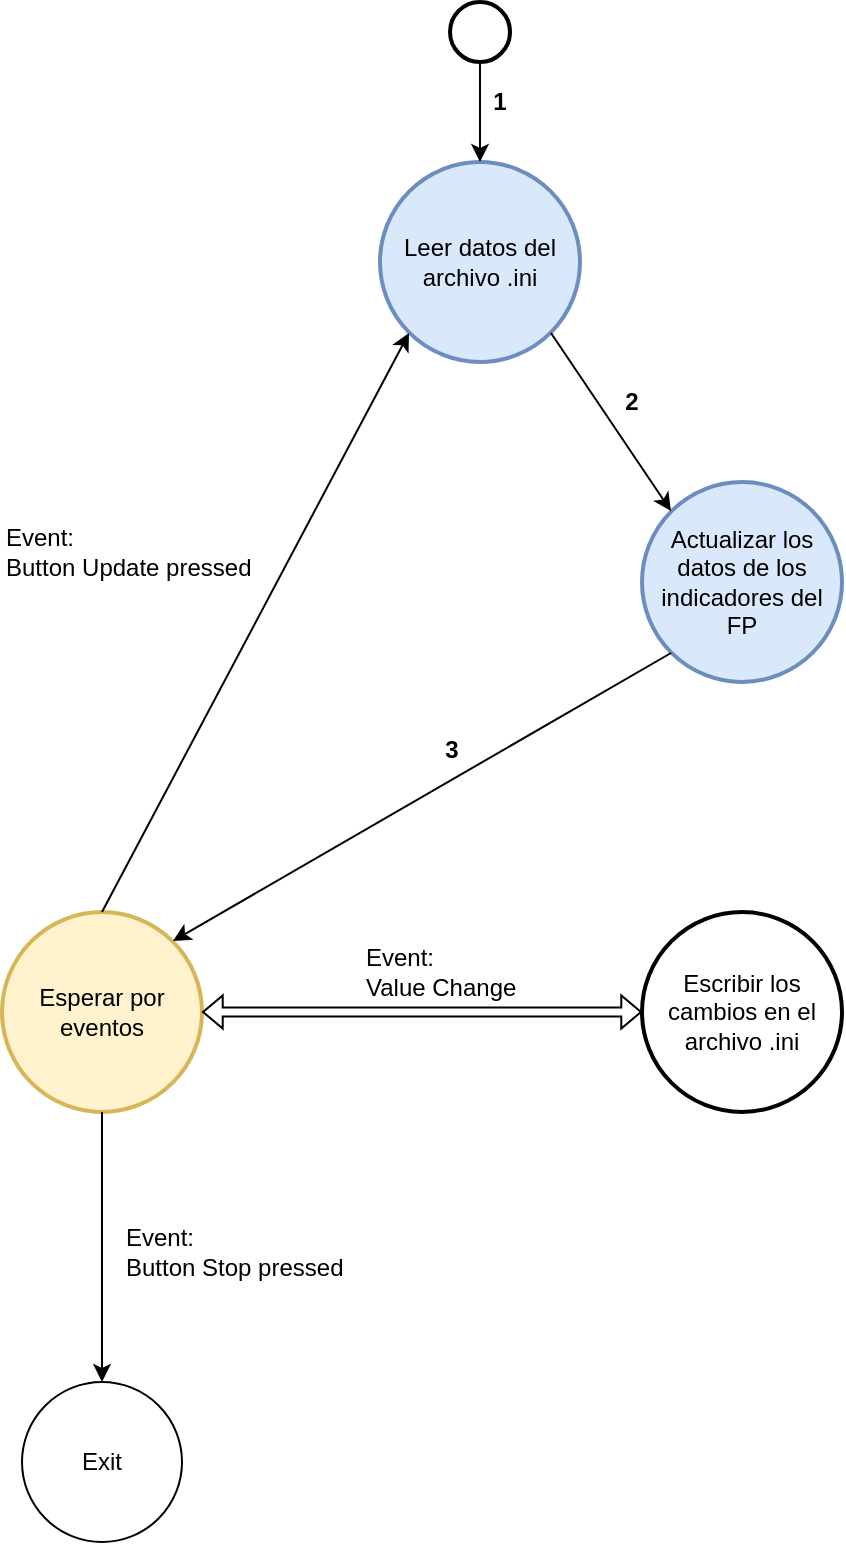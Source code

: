 <mxfile version="26.0.16" pages="2">
  <diagram name="Página-1" id="8r-pDUcVM3TsJKpUwzql">
    <mxGraphModel dx="864" dy="516" grid="1" gridSize="10" guides="1" tooltips="1" connect="1" arrows="1" fold="1" page="1" pageScale="1" pageWidth="827" pageHeight="1169" math="0" shadow="0">
      <root>
        <mxCell id="0" />
        <mxCell id="1" parent="0" />
        <mxCell id="ny0a3g-8OUY2oF_XG4yL-1" value="" style="strokeWidth=2;html=1;shape=mxgraph.flowchart.start_2;whiteSpace=wrap;" parent="1" vertex="1">
          <mxGeometry x="384" y="30" width="30" height="30" as="geometry" />
        </mxCell>
        <mxCell id="ny0a3g-8OUY2oF_XG4yL-2" value="Leer datos del archivo .ini" style="strokeWidth=2;html=1;shape=mxgraph.flowchart.start_2;whiteSpace=wrap;fillColor=#dae8fc;strokeColor=#6c8ebf;" parent="1" vertex="1">
          <mxGeometry x="349" y="110" width="100" height="100" as="geometry" />
        </mxCell>
        <mxCell id="ny0a3g-8OUY2oF_XG4yL-3" value="Actualizar los datos de los indicadores del FP" style="strokeWidth=2;html=1;shape=mxgraph.flowchart.start_2;whiteSpace=wrap;fillColor=#dae8fc;strokeColor=#6c8ebf;" parent="1" vertex="1">
          <mxGeometry x="480" y="270" width="100" height="100" as="geometry" />
        </mxCell>
        <mxCell id="ny0a3g-8OUY2oF_XG4yL-4" value="Esperar por eventos" style="strokeWidth=2;html=1;shape=mxgraph.flowchart.start_2;whiteSpace=wrap;fillColor=#fff2cc;strokeColor=#d6b656;" parent="1" vertex="1">
          <mxGeometry x="160" y="485" width="100" height="100" as="geometry" />
        </mxCell>
        <mxCell id="ny0a3g-8OUY2oF_XG4yL-5" value="Escribir los cambios en el archivo .ini" style="strokeWidth=2;html=1;shape=mxgraph.flowchart.start_2;whiteSpace=wrap;" parent="1" vertex="1">
          <mxGeometry x="480" y="485" width="100" height="100" as="geometry" />
        </mxCell>
        <mxCell id="ny0a3g-8OUY2oF_XG4yL-7" value="" style="endArrow=classic;html=1;rounded=0;entryX=0.5;entryY=0;entryDx=0;entryDy=0;entryPerimeter=0;" parent="1" source="ny0a3g-8OUY2oF_XG4yL-1" target="ny0a3g-8OUY2oF_XG4yL-2" edge="1">
          <mxGeometry width="50" height="50" relative="1" as="geometry">
            <mxPoint x="398.64" y="60.0" as="sourcePoint" />
            <mxPoint x="440" y="80" as="targetPoint" />
          </mxGeometry>
        </mxCell>
        <mxCell id="ny0a3g-8OUY2oF_XG4yL-8" value="" style="endArrow=classic;html=1;rounded=0;entryX=0.145;entryY=0.145;entryDx=0;entryDy=0;entryPerimeter=0;exitX=0.855;exitY=0.855;exitDx=0;exitDy=0;exitPerimeter=0;" parent="1" source="ny0a3g-8OUY2oF_XG4yL-2" target="ny0a3g-8OUY2oF_XG4yL-3" edge="1">
          <mxGeometry width="50" height="50" relative="1" as="geometry">
            <mxPoint x="280" y="250" as="sourcePoint" />
            <mxPoint x="330" y="200" as="targetPoint" />
          </mxGeometry>
        </mxCell>
        <mxCell id="ny0a3g-8OUY2oF_XG4yL-10" value="" style="endArrow=classic;html=1;rounded=0;entryX=0.855;entryY=0.145;entryDx=0;entryDy=0;entryPerimeter=0;exitX=0.145;exitY=0.855;exitDx=0;exitDy=0;exitPerimeter=0;" parent="1" source="ny0a3g-8OUY2oF_XG4yL-3" target="ny0a3g-8OUY2oF_XG4yL-4" edge="1">
          <mxGeometry width="50" height="50" relative="1" as="geometry">
            <mxPoint x="349" y="310" as="sourcePoint" />
            <mxPoint x="210" y="485" as="targetPoint" />
            <Array as="points" />
          </mxGeometry>
        </mxCell>
        <mxCell id="ny0a3g-8OUY2oF_XG4yL-16" value="Event: &lt;br&gt;Value Change" style="text;html=1;strokeColor=none;fillColor=none;align=left;verticalAlign=middle;whiteSpace=wrap;rounded=0;" parent="1" vertex="1">
          <mxGeometry x="340" y="500" width="87" height="30" as="geometry" />
        </mxCell>
        <mxCell id="ny0a3g-8OUY2oF_XG4yL-18" value="Exit" style="ellipse;whiteSpace=wrap;html=1;aspect=fixed;" parent="1" vertex="1">
          <mxGeometry x="170" y="720" width="80" height="80" as="geometry" />
        </mxCell>
        <mxCell id="ny0a3g-8OUY2oF_XG4yL-19" value="" style="endArrow=classic;html=1;rounded=0;exitX=0.5;exitY=1;exitDx=0;exitDy=0;exitPerimeter=0;" parent="1" source="ny0a3g-8OUY2oF_XG4yL-4" target="ny0a3g-8OUY2oF_XG4yL-18" edge="1">
          <mxGeometry width="50" height="50" relative="1" as="geometry">
            <mxPoint x="390" y="690" as="sourcePoint" />
            <mxPoint x="440" y="640" as="targetPoint" />
          </mxGeometry>
        </mxCell>
        <mxCell id="ny0a3g-8OUY2oF_XG4yL-20" value="Event: &lt;br&gt;Button Stop pressed" style="text;html=1;strokeColor=none;fillColor=none;align=left;verticalAlign=middle;whiteSpace=wrap;rounded=0;" parent="1" vertex="1">
          <mxGeometry x="220" y="640" width="120" height="30" as="geometry" />
        </mxCell>
        <mxCell id="ny0a3g-8OUY2oF_XG4yL-22" value="Event: &lt;br&gt;Button Update pressed" style="text;html=1;strokeColor=none;fillColor=none;align=left;verticalAlign=middle;whiteSpace=wrap;rounded=0;" parent="1" vertex="1">
          <mxGeometry x="160" y="290" width="137" height="30" as="geometry" />
        </mxCell>
        <mxCell id="ny0a3g-8OUY2oF_XG4yL-25" value="" style="shape=flexArrow;endArrow=classic;startArrow=classic;html=1;rounded=0;width=4.615;endSize=2.953;endWidth=10.889;startWidth=10.889;startSize=2.953;entryX=0;entryY=0.5;entryDx=0;entryDy=0;entryPerimeter=0;exitX=1;exitY=0.5;exitDx=0;exitDy=0;exitPerimeter=0;" parent="1" source="ny0a3g-8OUY2oF_XG4yL-4" target="ny0a3g-8OUY2oF_XG4yL-5" edge="1">
          <mxGeometry width="100" height="100" relative="1" as="geometry">
            <mxPoint x="326" y="709" as="sourcePoint" />
            <mxPoint x="480" y="420" as="targetPoint" />
          </mxGeometry>
        </mxCell>
        <mxCell id="ny0a3g-8OUY2oF_XG4yL-26" value="1" style="text;html=1;strokeColor=none;fillColor=none;align=center;verticalAlign=middle;whiteSpace=wrap;rounded=0;fontStyle=1" parent="1" vertex="1">
          <mxGeometry x="399" y="70" width="20" height="20" as="geometry" />
        </mxCell>
        <mxCell id="ny0a3g-8OUY2oF_XG4yL-27" value="2" style="text;html=1;strokeColor=none;fillColor=none;align=center;verticalAlign=middle;whiteSpace=wrap;rounded=0;fontStyle=1" parent="1" vertex="1">
          <mxGeometry x="465" y="220" width="20" height="20" as="geometry" />
        </mxCell>
        <mxCell id="ny0a3g-8OUY2oF_XG4yL-28" value="3" style="text;html=1;strokeColor=none;fillColor=none;align=center;verticalAlign=middle;whiteSpace=wrap;rounded=0;fontStyle=1" parent="1" vertex="1">
          <mxGeometry x="374.5" y="394" width="20" height="20" as="geometry" />
        </mxCell>
        <mxCell id="jhElnIsuE1oKLN-PDOqK-1" value="" style="endArrow=classic;html=1;rounded=0;exitX=0.5;exitY=0;exitDx=0;exitDy=0;exitPerimeter=0;entryX=0.145;entryY=0.855;entryDx=0;entryDy=0;entryPerimeter=0;" parent="1" source="ny0a3g-8OUY2oF_XG4yL-4" target="ny0a3g-8OUY2oF_XG4yL-2" edge="1">
          <mxGeometry width="50" height="50" relative="1" as="geometry">
            <mxPoint x="130" y="320" as="sourcePoint" />
            <mxPoint x="130" y="455" as="targetPoint" />
          </mxGeometry>
        </mxCell>
      </root>
    </mxGraphModel>
  </diagram>
  <diagram name="Página-2" id="QoKY2CvuZlGhsdMXkrbc">
    <mxGraphModel dx="2261" dy="2013" grid="1" gridSize="10" guides="1" tooltips="1" connect="1" arrows="1" fold="1" page="1" pageScale="1" pageWidth="827" pageHeight="1169" math="0" shadow="0">
      <root>
        <mxCell id="uyqCxPkq4_8Gz-D9eUts-0" />
        <mxCell id="uyqCxPkq4_8Gz-D9eUts-1" parent="uyqCxPkq4_8Gz-D9eUts-0" />
        <mxCell id="q75cR98rwXJRxUi-iJFR-9" style="edgeStyle=orthogonalEdgeStyle;rounded=0;orthogonalLoop=1;jettySize=auto;html=1;exitX=0.5;exitY=1;exitDx=0;exitDy=0;exitPerimeter=0;entryX=0.5;entryY=0;entryDx=0;entryDy=0;" parent="uyqCxPkq4_8Gz-D9eUts-1" source="uyqCxPkq4_8Gz-D9eUts-2" target="q75cR98rwXJRxUi-iJFR-1" edge="1">
          <mxGeometry relative="1" as="geometry" />
        </mxCell>
        <mxCell id="uyqCxPkq4_8Gz-D9eUts-2" value="" style="strokeWidth=2;html=1;shape=mxgraph.flowchart.start_2;whiteSpace=wrap;" parent="uyqCxPkq4_8Gz-D9eUts-1" vertex="1">
          <mxGeometry x="384" y="-1150" width="30" height="30" as="geometry" />
        </mxCell>
        <mxCell id="uyqCxPkq4_8Gz-D9eUts-3" value="Leer datos del archivo .ini" style="strokeWidth=2;html=1;shape=mxgraph.flowchart.start_2;whiteSpace=wrap;fillColor=#dae8fc;strokeColor=#6c8ebf;" parent="uyqCxPkq4_8Gz-D9eUts-1" vertex="1">
          <mxGeometry x="349" y="110" width="100" height="100" as="geometry" />
        </mxCell>
        <mxCell id="uyqCxPkq4_8Gz-D9eUts-4" value="Actualizar los datos de los indicadores del FP" style="strokeWidth=2;html=1;shape=mxgraph.flowchart.start_2;whiteSpace=wrap;fillColor=#dae8fc;strokeColor=#6c8ebf;" parent="uyqCxPkq4_8Gz-D9eUts-1" vertex="1">
          <mxGeometry x="480" y="270" width="100" height="100" as="geometry" />
        </mxCell>
        <mxCell id="uyqCxPkq4_8Gz-D9eUts-5" value="Esperar por eventos" style="strokeWidth=2;html=1;shape=mxgraph.flowchart.start_2;whiteSpace=wrap;fillColor=#fff2cc;strokeColor=#d6b656;" parent="uyqCxPkq4_8Gz-D9eUts-1" vertex="1">
          <mxGeometry x="160" y="485" width="100" height="100" as="geometry" />
        </mxCell>
        <mxCell id="uyqCxPkq4_8Gz-D9eUts-6" value="Escribir los cambios en el archivo .ini" style="strokeWidth=2;html=1;shape=mxgraph.flowchart.start_2;whiteSpace=wrap;" parent="uyqCxPkq4_8Gz-D9eUts-1" vertex="1">
          <mxGeometry x="480" y="485" width="100" height="100" as="geometry" />
        </mxCell>
        <mxCell id="uyqCxPkq4_8Gz-D9eUts-8" value="" style="endArrow=classic;html=1;rounded=0;entryX=0.145;entryY=0.145;entryDx=0;entryDy=0;entryPerimeter=0;exitX=0.855;exitY=0.855;exitDx=0;exitDy=0;exitPerimeter=0;" parent="uyqCxPkq4_8Gz-D9eUts-1" source="uyqCxPkq4_8Gz-D9eUts-3" target="uyqCxPkq4_8Gz-D9eUts-4" edge="1">
          <mxGeometry width="50" height="50" relative="1" as="geometry">
            <mxPoint x="280" y="250" as="sourcePoint" />
            <mxPoint x="330" y="200" as="targetPoint" />
          </mxGeometry>
        </mxCell>
        <mxCell id="uyqCxPkq4_8Gz-D9eUts-9" value="" style="endArrow=classic;html=1;rounded=0;entryX=0.855;entryY=0.145;entryDx=0;entryDy=0;entryPerimeter=0;exitX=0.145;exitY=0.855;exitDx=0;exitDy=0;exitPerimeter=0;" parent="uyqCxPkq4_8Gz-D9eUts-1" source="uyqCxPkq4_8Gz-D9eUts-4" target="uyqCxPkq4_8Gz-D9eUts-5" edge="1">
          <mxGeometry width="50" height="50" relative="1" as="geometry">
            <mxPoint x="349" y="310" as="sourcePoint" />
            <mxPoint x="210" y="485" as="targetPoint" />
            <Array as="points" />
          </mxGeometry>
        </mxCell>
        <mxCell id="uyqCxPkq4_8Gz-D9eUts-10" value="Event: &lt;br&gt;Value Change" style="text;html=1;strokeColor=none;fillColor=none;align=left;verticalAlign=middle;whiteSpace=wrap;rounded=0;" parent="uyqCxPkq4_8Gz-D9eUts-1" vertex="1">
          <mxGeometry x="340" y="500" width="87" height="30" as="geometry" />
        </mxCell>
        <mxCell id="uyqCxPkq4_8Gz-D9eUts-11" value="Exit" style="ellipse;whiteSpace=wrap;html=1;aspect=fixed;" parent="uyqCxPkq4_8Gz-D9eUts-1" vertex="1">
          <mxGeometry x="170" y="720" width="80" height="80" as="geometry" />
        </mxCell>
        <mxCell id="uyqCxPkq4_8Gz-D9eUts-12" value="" style="endArrow=classic;html=1;rounded=0;exitX=0.5;exitY=1;exitDx=0;exitDy=0;exitPerimeter=0;" parent="uyqCxPkq4_8Gz-D9eUts-1" source="uyqCxPkq4_8Gz-D9eUts-5" target="uyqCxPkq4_8Gz-D9eUts-11" edge="1">
          <mxGeometry width="50" height="50" relative="1" as="geometry">
            <mxPoint x="390" y="690" as="sourcePoint" />
            <mxPoint x="440" y="640" as="targetPoint" />
          </mxGeometry>
        </mxCell>
        <mxCell id="uyqCxPkq4_8Gz-D9eUts-13" value="Event: &lt;br&gt;Button Stop pressed" style="text;html=1;strokeColor=none;fillColor=none;align=left;verticalAlign=middle;whiteSpace=wrap;rounded=0;" parent="uyqCxPkq4_8Gz-D9eUts-1" vertex="1">
          <mxGeometry x="220" y="640" width="120" height="30" as="geometry" />
        </mxCell>
        <mxCell id="uyqCxPkq4_8Gz-D9eUts-14" value="Event: &lt;br&gt;Button Update pressed" style="text;html=1;strokeColor=none;fillColor=none;align=left;verticalAlign=middle;whiteSpace=wrap;rounded=0;" parent="uyqCxPkq4_8Gz-D9eUts-1" vertex="1">
          <mxGeometry x="160" y="290" width="137" height="30" as="geometry" />
        </mxCell>
        <mxCell id="uyqCxPkq4_8Gz-D9eUts-15" value="" style="shape=flexArrow;endArrow=classic;startArrow=classic;html=1;rounded=0;width=4.615;endSize=2.953;endWidth=10.889;startWidth=10.889;startSize=2.953;entryX=0;entryY=0.5;entryDx=0;entryDy=0;entryPerimeter=0;exitX=1;exitY=0.5;exitDx=0;exitDy=0;exitPerimeter=0;" parent="uyqCxPkq4_8Gz-D9eUts-1" source="uyqCxPkq4_8Gz-D9eUts-5" target="uyqCxPkq4_8Gz-D9eUts-6" edge="1">
          <mxGeometry width="100" height="100" relative="1" as="geometry">
            <mxPoint x="326" y="709" as="sourcePoint" />
            <mxPoint x="480" y="420" as="targetPoint" />
          </mxGeometry>
        </mxCell>
        <mxCell id="uyqCxPkq4_8Gz-D9eUts-16" value="1" style="text;html=1;strokeColor=none;fillColor=none;align=center;verticalAlign=middle;whiteSpace=wrap;rounded=0;fontStyle=1" parent="uyqCxPkq4_8Gz-D9eUts-1" vertex="1">
          <mxGeometry x="399" y="70" width="20" height="20" as="geometry" />
        </mxCell>
        <mxCell id="uyqCxPkq4_8Gz-D9eUts-17" value="2" style="text;html=1;strokeColor=none;fillColor=none;align=center;verticalAlign=middle;whiteSpace=wrap;rounded=0;fontStyle=1" parent="uyqCxPkq4_8Gz-D9eUts-1" vertex="1">
          <mxGeometry x="465" y="220" width="20" height="20" as="geometry" />
        </mxCell>
        <mxCell id="uyqCxPkq4_8Gz-D9eUts-18" value="3" style="text;html=1;strokeColor=none;fillColor=none;align=center;verticalAlign=middle;whiteSpace=wrap;rounded=0;fontStyle=1" parent="uyqCxPkq4_8Gz-D9eUts-1" vertex="1">
          <mxGeometry x="374.5" y="394" width="20" height="20" as="geometry" />
        </mxCell>
        <mxCell id="uyqCxPkq4_8Gz-D9eUts-19" value="" style="endArrow=classic;html=1;rounded=0;exitX=0.5;exitY=0;exitDx=0;exitDy=0;exitPerimeter=0;entryX=0.145;entryY=0.855;entryDx=0;entryDy=0;entryPerimeter=0;" parent="uyqCxPkq4_8Gz-D9eUts-1" source="uyqCxPkq4_8Gz-D9eUts-5" target="uyqCxPkq4_8Gz-D9eUts-3" edge="1">
          <mxGeometry width="50" height="50" relative="1" as="geometry">
            <mxPoint x="130" y="320" as="sourcePoint" />
            <mxPoint x="130" y="455" as="targetPoint" />
          </mxGeometry>
        </mxCell>
        <mxCell id="oKZMpP0rlM5TsUyzzFl9-19" style="edgeStyle=orthogonalEdgeStyle;rounded=0;orthogonalLoop=1;jettySize=auto;html=1;exitX=0.5;exitY=1;exitDx=0;exitDy=0;entryX=0.5;entryY=0;entryDx=0;entryDy=0;" edge="1" parent="uyqCxPkq4_8Gz-D9eUts-1" source="q75cR98rwXJRxUi-iJFR-1" target="oKZMpP0rlM5TsUyzzFl9-16">
          <mxGeometry relative="1" as="geometry" />
        </mxCell>
        <mxCell id="q75cR98rwXJRxUi-iJFR-1" value="Clean Ring Controls" style="ellipse;whiteSpace=wrap;html=1;aspect=fixed;" parent="uyqCxPkq4_8Gz-D9eUts-1" vertex="1">
          <mxGeometry x="359" y="-1080" width="80" height="80" as="geometry" />
        </mxCell>
        <mxCell id="q75cR98rwXJRxUi-iJFR-2" value="Verify if Chassis Name is in &lt;b&gt;type by chasis.ini&lt;/b&gt; file&amp;nbsp;" style="ellipse;whiteSpace=wrap;html=1;aspect=fixed;" parent="uyqCxPkq4_8Gz-D9eUts-1" vertex="1">
          <mxGeometry x="344" y="-600" width="110" height="110" as="geometry" />
        </mxCell>
        <mxCell id="q75cR98rwXJRxUi-iJFR-14" style="edgeStyle=orthogonalEdgeStyle;rounded=0;orthogonalLoop=1;jettySize=auto;html=1;exitX=0.5;exitY=1;exitDx=0;exitDy=0;entryX=0.5;entryY=0;entryDx=0;entryDy=0;" parent="uyqCxPkq4_8Gz-D9eUts-1" source="q75cR98rwXJRxUi-iJFR-3" target="q75cR98rwXJRxUi-iJFR-13" edge="1">
          <mxGeometry relative="1" as="geometry" />
        </mxCell>
        <mxCell id="q75cR98rwXJRxUi-iJFR-3" value="Read Ring Options" style="ellipse;whiteSpace=wrap;html=1;aspect=fixed;" parent="uyqCxPkq4_8Gz-D9eUts-1" vertex="1">
          <mxGeometry x="359" y="-840" width="80" height="80" as="geometry" />
        </mxCell>
        <mxCell id="q75cR98rwXJRxUi-iJFR-7" style="edgeStyle=orthogonalEdgeStyle;rounded=0;orthogonalLoop=1;jettySize=auto;html=1;exitX=1;exitY=0.5;exitDx=0;exitDy=0;entryX=0;entryY=0.5;entryDx=0;entryDy=0;" parent="uyqCxPkq4_8Gz-D9eUts-1" source="q75cR98rwXJRxUi-iJFR-5" edge="1">
          <mxGeometry relative="1" as="geometry">
            <mxPoint x="359" y="-680" as="targetPoint" />
          </mxGeometry>
        </mxCell>
        <mxCell id="q75cR98rwXJRxUi-iJFR-5" value="Leer el archivo: &lt;b&gt;ring ring data.ini&lt;/b&gt;" style="text;html=1;strokeColor=#666666;fillColor=#f5f5f5;align=center;verticalAlign=middle;whiteSpace=wrap;rounded=0;fontColor=#333333;" parent="uyqCxPkq4_8Gz-D9eUts-1" vertex="1">
          <mxGeometry x="220" y="-695" width="100" height="30" as="geometry" />
        </mxCell>
        <mxCell id="q75cR98rwXJRxUi-iJFR-15" style="edgeStyle=orthogonalEdgeStyle;rounded=0;orthogonalLoop=1;jettySize=auto;html=1;exitX=0.5;exitY=1;exitDx=0;exitDy=0;" parent="uyqCxPkq4_8Gz-D9eUts-1" source="q75cR98rwXJRxUi-iJFR-13" target="q75cR98rwXJRxUi-iJFR-2" edge="1">
          <mxGeometry relative="1" as="geometry" />
        </mxCell>
        <mxCell id="q75cR98rwXJRxUi-iJFR-13" value="Read User Data" style="ellipse;whiteSpace=wrap;html=1;aspect=fixed;" parent="uyqCxPkq4_8Gz-D9eUts-1" vertex="1">
          <mxGeometry x="359" y="-720" width="80" height="80" as="geometry" />
        </mxCell>
        <mxCell id="oKZMpP0rlM5TsUyzzFl9-3" style="edgeStyle=orthogonalEdgeStyle;rounded=0;orthogonalLoop=1;jettySize=auto;html=1;exitX=1;exitY=0.5;exitDx=0;exitDy=0;entryX=0;entryY=0.5;entryDx=0;entryDy=0;" edge="1" source="oKZMpP0rlM5TsUyzzFl9-4" parent="uyqCxPkq4_8Gz-D9eUts-1">
          <mxGeometry relative="1" as="geometry">
            <mxPoint x="359" y="-920" as="targetPoint" />
          </mxGeometry>
        </mxCell>
        <mxCell id="oKZMpP0rlM5TsUyzzFl9-4" value="Leer el archivo: &lt;b&gt;type by chassis.ini&lt;/b&gt;" style="text;html=1;strokeColor=#666666;fillColor=#f5f5f5;align=center;verticalAlign=middle;whiteSpace=wrap;rounded=0;fontColor=#333333;" vertex="1" parent="uyqCxPkq4_8Gz-D9eUts-1">
          <mxGeometry x="210" y="-935" width="110" height="30" as="geometry" />
        </mxCell>
        <mxCell id="oKZMpP0rlM5TsUyzzFl9-20" style="edgeStyle=orthogonalEdgeStyle;rounded=0;orthogonalLoop=1;jettySize=auto;html=1;exitX=0.5;exitY=1;exitDx=0;exitDy=0;entryX=0.5;entryY=0;entryDx=0;entryDy=0;" edge="1" parent="uyqCxPkq4_8Gz-D9eUts-1" source="oKZMpP0rlM5TsUyzzFl9-16" target="q75cR98rwXJRxUi-iJFR-3">
          <mxGeometry relative="1" as="geometry" />
        </mxCell>
        <mxCell id="oKZMpP0rlM5TsUyzzFl9-16" value="Read Type&amp;nbsp;&lt;div&gt;By Chassis&lt;/div&gt;" style="ellipse;whiteSpace=wrap;html=1;aspect=fixed;" vertex="1" parent="uyqCxPkq4_8Gz-D9eUts-1">
          <mxGeometry x="359" y="-960" width="80" height="80" as="geometry" />
        </mxCell>
        <mxCell id="oKZMpP0rlM5TsUyzzFl9-17" style="edgeStyle=orthogonalEdgeStyle;rounded=0;orthogonalLoop=1;jettySize=auto;html=1;exitX=1;exitY=0.5;exitDx=0;exitDy=0;entryX=0;entryY=0.5;entryDx=0;entryDy=0;" edge="1" source="oKZMpP0rlM5TsUyzzFl9-18" parent="uyqCxPkq4_8Gz-D9eUts-1">
          <mxGeometry relative="1" as="geometry">
            <mxPoint x="359" y="-800" as="targetPoint" />
          </mxGeometry>
        </mxCell>
        <mxCell id="oKZMpP0rlM5TsUyzzFl9-18" value="Leer el archivo: &lt;b&gt;ring option.ini&lt;/b&gt;" style="text;html=1;strokeColor=#666666;fillColor=#f5f5f5;align=center;verticalAlign=middle;whiteSpace=wrap;rounded=0;fontColor=#333333;" vertex="1" parent="uyqCxPkq4_8Gz-D9eUts-1">
          <mxGeometry x="220" y="-815" width="100" height="30" as="geometry" />
        </mxCell>
        <mxCell id="oKZMpP0rlM5TsUyzzFl9-21" value="" style="group" vertex="1" connectable="0" parent="uyqCxPkq4_8Gz-D9eUts-1">
          <mxGeometry x="-410" y="-1120" width="530" height="380" as="geometry" />
        </mxCell>
        <mxCell id="q75cR98rwXJRxUi-iJFR-11" value="&lt;div&gt;&lt;b&gt;user ring data.ini&lt;/b&gt; file:&lt;/div&gt;&lt;div&gt;&lt;br&gt;&lt;/div&gt;&lt;div&gt;[SEQUENCES]&lt;/div&gt;&lt;div&gt;sequence = &quot;LOW,HIGH,TURBO&quot;&lt;/div&gt;&lt;div&gt;index = &quot;6&quot;&lt;/div&gt;&lt;div&gt;&lt;br&gt;&lt;/div&gt;&lt;div&gt;[CHASSIS]&lt;/div&gt;&lt;div&gt;chassis = &quot;TCL&quot;&lt;/div&gt;&lt;div&gt;index = &quot;1&quot;&lt;/div&gt;&lt;div&gt;&lt;br&gt;&lt;/div&gt;&lt;div&gt;[TYPE]&lt;/div&gt;&lt;div&gt;type = &quot;INVERTER SAMSUNG&quot;&lt;/div&gt;&lt;div&gt;index = &quot;2&quot;&lt;/div&gt;&lt;div&gt;&lt;br&gt;&lt;/div&gt;&lt;div&gt;[CAPACITY]&lt;/div&gt;&lt;div&gt;capacity = &quot;12k&quot;&lt;/div&gt;&lt;div&gt;index = &quot;1&quot;&lt;/div&gt;" style="text;html=1;strokeColor=none;fillColor=none;align=left;verticalAlign=bottom;whiteSpace=wrap;rounded=0;" parent="oKZMpP0rlM5TsUyzzFl9-21" vertex="1">
          <mxGeometry x="380" width="150" height="280" as="geometry" />
        </mxCell>
        <mxCell id="oKZMpP0rlM5TsUyzzFl9-0" value="&lt;div&gt;&lt;b&gt;type by chassis.ini&lt;/b&gt;&lt;/div&gt;&lt;div&gt;&lt;br&gt;&lt;/div&gt;&lt;div&gt;[TYPE_MIDEA]&lt;/div&gt;&lt;div&gt;type0 = &quot;AB ROS&quot;&lt;/div&gt;&lt;div&gt;type1 = &quot;INVERTER AG&quot;&lt;/div&gt;&lt;div&gt;type2 = &quot;INVERTER SAMSUNG&quot;&lt;/div&gt;&lt;div&gt;&lt;br&gt;&lt;/div&gt;&lt;div&gt;[TYPE_TCL]&lt;/div&gt;&lt;div&gt;type0 = &quot;ON/OFF&quot;&lt;/div&gt;&lt;div&gt;type1 = &quot;INVERTER&quot;&lt;/div&gt;" style="text;html=1;align=left;verticalAlign=bottom;whiteSpace=wrap;rounded=0;" vertex="1" parent="oKZMpP0rlM5TsUyzzFl9-21">
          <mxGeometry x="210" width="170" height="165" as="geometry" />
        </mxCell>
        <mxCell id="oKZMpP0rlM5TsUyzzFl9-2" value="&lt;div style=&quot;text-wrap-mode: nowrap;&quot;&gt;&lt;b&gt;ring options.ini&lt;/b&gt;&amp;nbsp;file:&lt;/div&gt;&lt;div style=&quot;text-wrap-mode: nowrap;&quot;&gt;&lt;br&gt;&lt;/div&gt;&lt;div style=&quot;text-wrap-mode: nowrap;&quot;&gt;[SEQUENCES]&lt;/div&gt;&lt;div style=&quot;text-wrap-mode: nowrap;&quot;&gt;seq0 = &quot;LOW&quot;&lt;/div&gt;&lt;div style=&quot;text-wrap-mode: nowrap;&quot;&gt;seq1 = &quot;LOW,MID&quot;&lt;/div&gt;&lt;div style=&quot;text-wrap-mode: nowrap;&quot;&gt;seq2 = &quot;LOW,HIGH&quot;&lt;/div&gt;&lt;div style=&quot;text-wrap-mode: nowrap;&quot;&gt;seq3 = &quot;LOW,TURBO&quot;&lt;/div&gt;&lt;div style=&quot;text-wrap-mode: nowrap;&quot;&gt;seq4 = &quot;LOW,MID,HIGH&quot;&lt;/div&gt;&lt;div style=&quot;text-wrap-mode: nowrap;&quot;&gt;seq5 = &quot;LOW,MID,TURBO&quot;&lt;/div&gt;&lt;div style=&quot;text-wrap-mode: nowrap;&quot;&gt;seq6 = &quot;LOW,HIGH,TURBO&quot;&lt;/div&gt;&lt;div style=&quot;text-wrap-mode: nowrap;&quot;&gt;seq7 = &quot;LOW,MID,HIGH,TURBO&quot;&lt;/div&gt;&lt;div style=&quot;text-wrap-mode: nowrap;&quot;&gt;&lt;br&gt;&lt;/div&gt;&lt;div style=&quot;text-wrap-mode: nowrap;&quot;&gt;[CHASSIS]&lt;/div&gt;&lt;div style=&quot;text-wrap-mode: nowrap;&quot;&gt;kit0 = &quot;MIDEA&quot;&lt;/div&gt;&lt;div style=&quot;text-wrap-mode: nowrap;&quot;&gt;kit1 = &quot;TCL&quot;&lt;/div&gt;&lt;div style=&quot;text-wrap-mode: nowrap;&quot;&gt;&lt;br&gt;&lt;/div&gt;&lt;div style=&quot;text-wrap-mode: nowrap;&quot;&gt;[TYPE]&lt;/div&gt;&lt;div style=&quot;text-wrap-mode: nowrap;&quot;&gt;type0 = &quot;AB ROS&quot;&lt;/div&gt;&lt;div style=&quot;text-wrap-mode: nowrap;&quot;&gt;type1 = &quot;INVERTER AG&quot;&lt;/div&gt;&lt;div style=&quot;text-wrap-mode: nowrap;&quot;&gt;type2 = &quot;INVERTER SAMSUNG&quot;&lt;/div&gt;&lt;div style=&quot;text-wrap-mode: nowrap;&quot;&gt;&lt;br&gt;&lt;/div&gt;&lt;div style=&quot;text-wrap-mode: nowrap;&quot;&gt;[CAPACITY]&lt;/div&gt;&lt;div style=&quot;text-wrap-mode: nowrap;&quot;&gt;capacity0 = &quot;9k&quot;&lt;/div&gt;&lt;div style=&quot;text-wrap-mode: nowrap;&quot;&gt;capacity1 = &quot;12k&quot;&lt;/div&gt;&lt;div style=&quot;text-wrap-mode: nowrap;&quot;&gt;capacity2 = &quot;18k&quot;&lt;/div&gt;&lt;div style=&quot;text-wrap-mode: nowrap;&quot;&gt;capacity3 = &quot;24k&quot;&lt;/div&gt;" style="text;html=1;align=left;verticalAlign=bottom;whiteSpace=wrap;rounded=0;" vertex="1" parent="oKZMpP0rlM5TsUyzzFl9-21">
          <mxGeometry width="210" height="380" as="geometry" />
        </mxCell>
      </root>
    </mxGraphModel>
  </diagram>
</mxfile>
